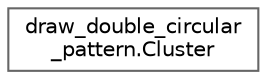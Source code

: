digraph "Graphical Class Hierarchy"
{
 // LATEX_PDF_SIZE
  bgcolor="transparent";
  edge [fontname=Helvetica,fontsize=10,labelfontname=Helvetica,labelfontsize=10];
  node [fontname=Helvetica,fontsize=10,shape=box,height=0.2,width=0.4];
  rankdir="LR";
  Node0 [id="Node000000",label="draw_double_circular\l_pattern.Cluster",height=0.2,width=0.4,color="grey40", fillcolor="white", style="filled",URL="$classdraw__double__circular__pattern_1_1_cluster.html",tooltip=" "];
}

